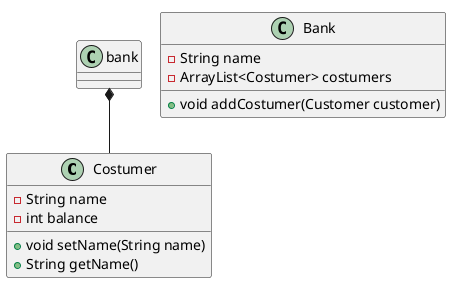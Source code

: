 @startuml
!pragma layout smetana

class Costumer {
- String name
- int balance
+ void setName(String name)
+ String getName()
}

class Bank {
- String name
- ArrayList<Costumer> costumers
+ void addCostumer(Customer customer)


}

bank *-- Costumer
@enduml

